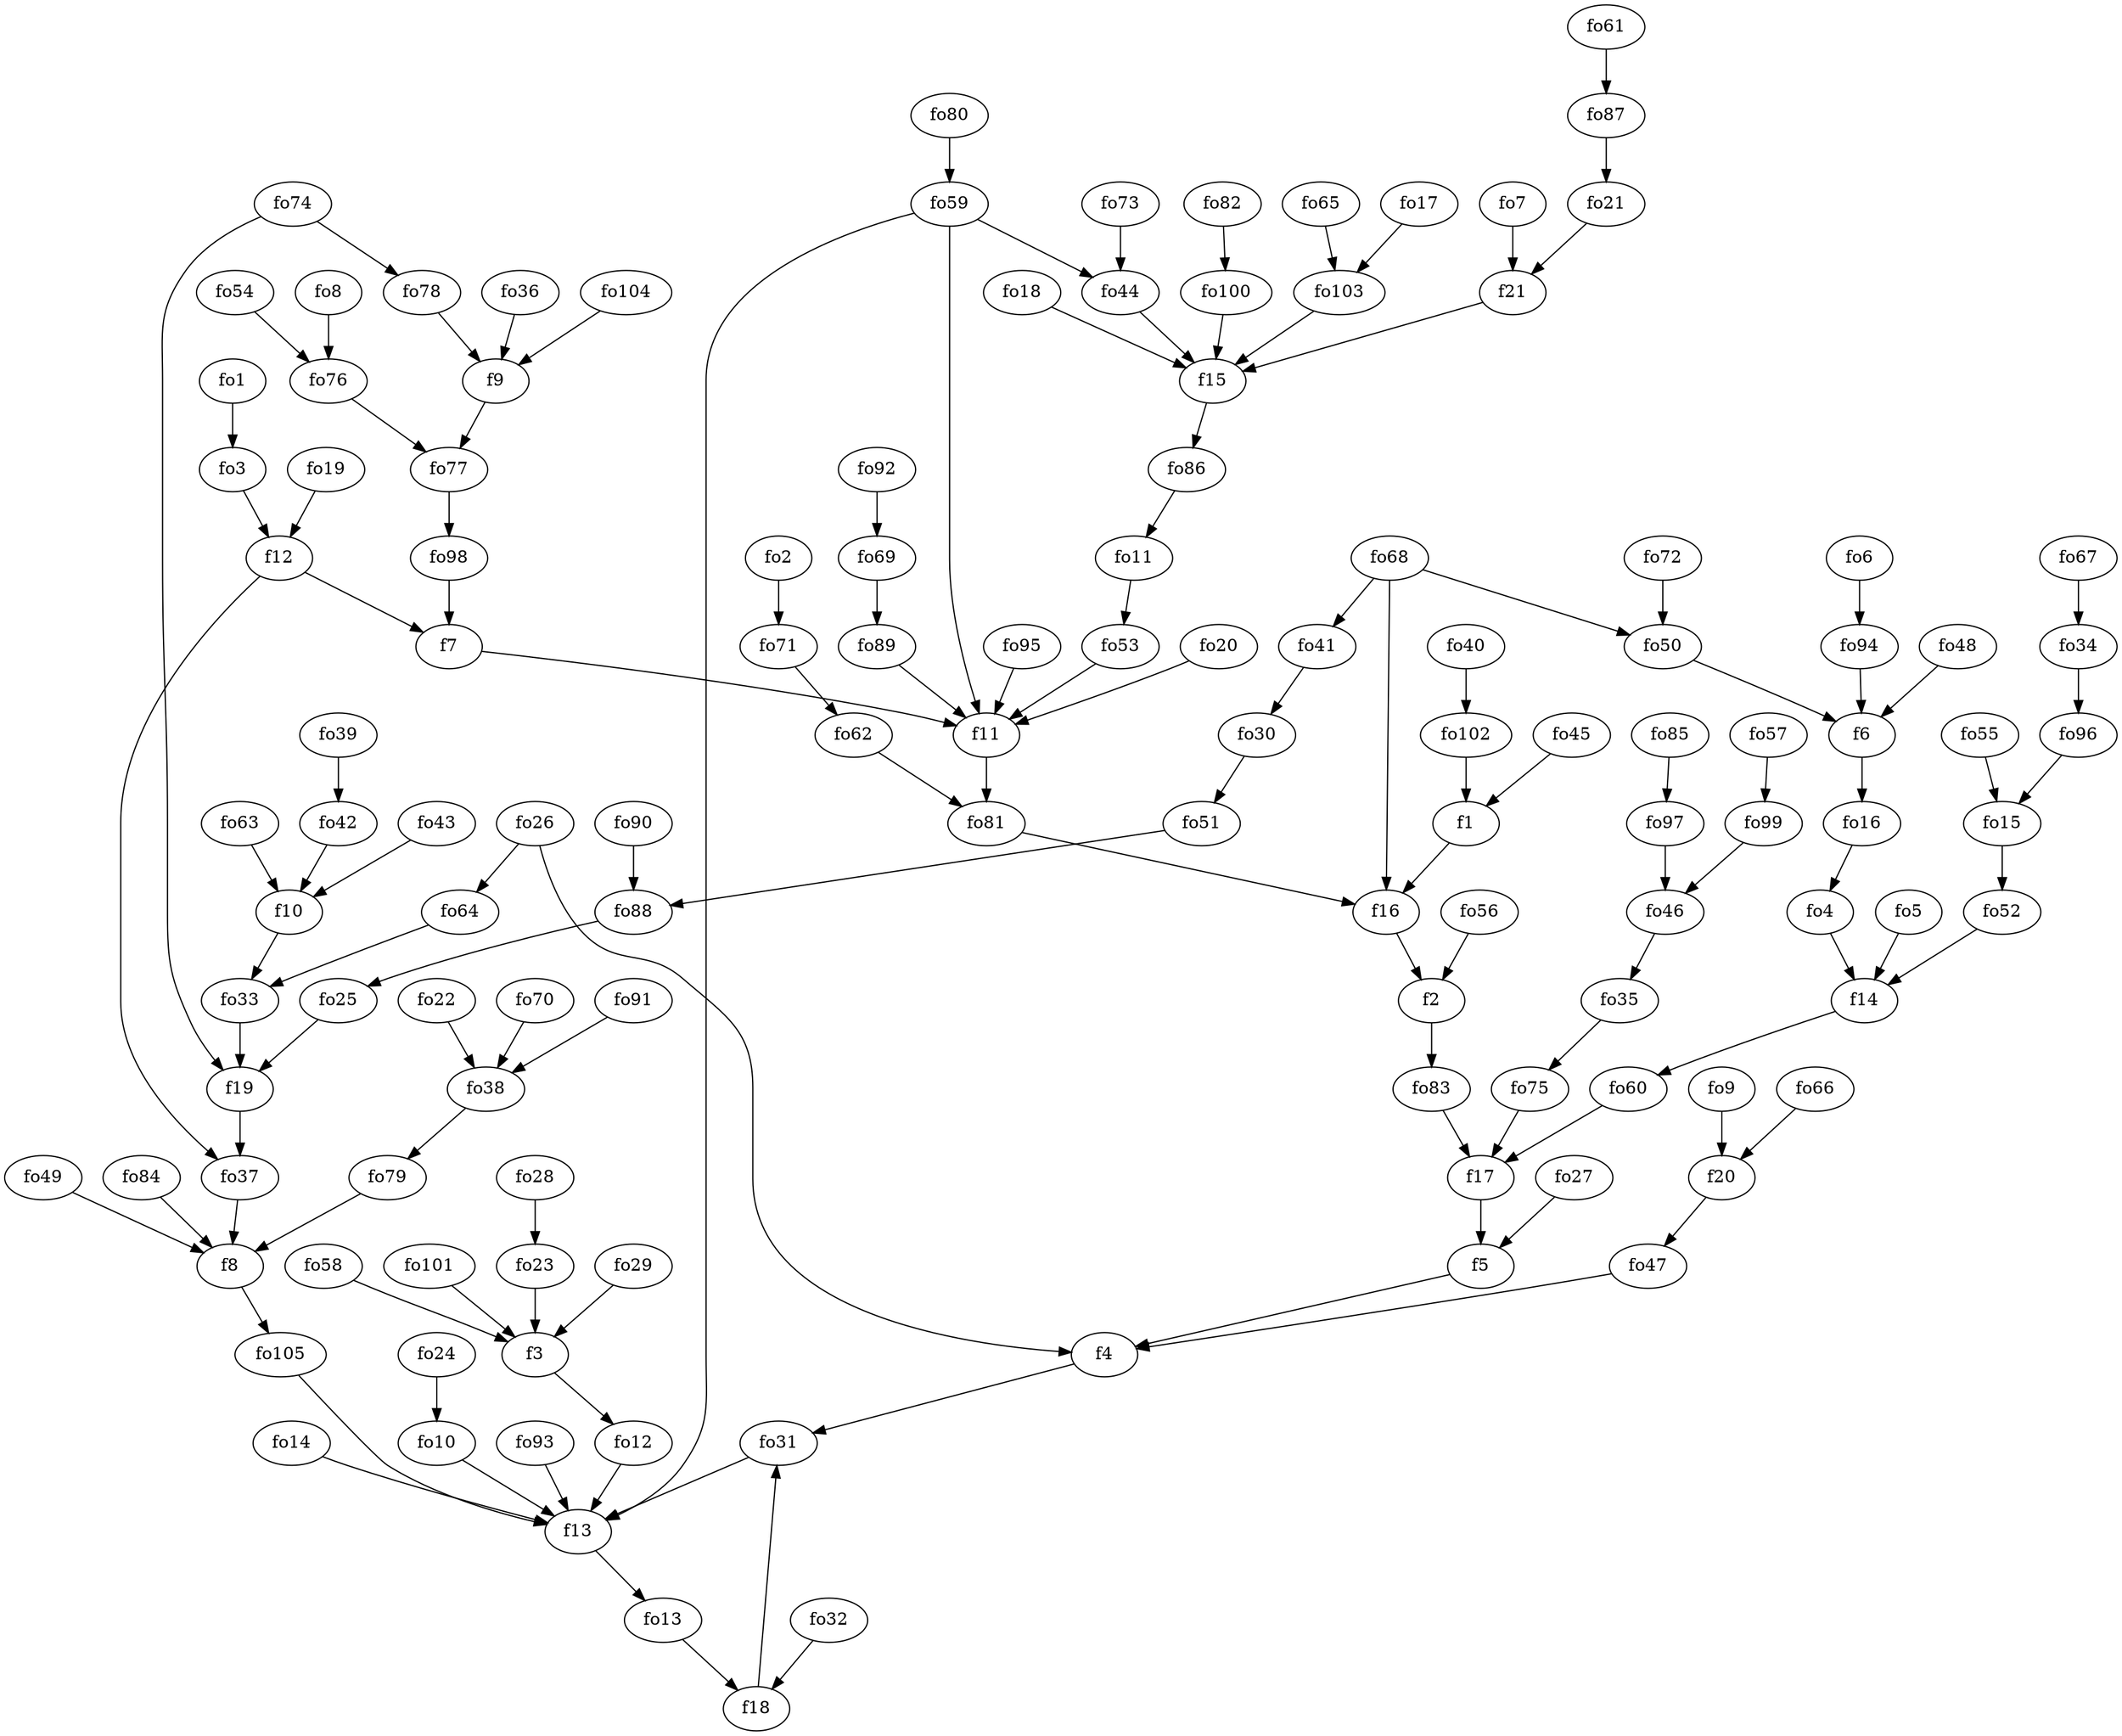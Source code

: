 strict digraph  {
f1;
f2;
f3;
f4;
f5;
f6;
f7;
f8;
f9;
f10;
f11;
f12;
f13;
f14;
f15;
f16;
f17;
f18;
f19;
f20;
f21;
fo1;
fo2;
fo3;
fo4;
fo5;
fo6;
fo7;
fo8;
fo9;
fo10;
fo11;
fo12;
fo13;
fo14;
fo15;
fo16;
fo17;
fo18;
fo19;
fo20;
fo21;
fo22;
fo23;
fo24;
fo25;
fo26;
fo27;
fo28;
fo29;
fo30;
fo31;
fo32;
fo33;
fo34;
fo35;
fo36;
fo37;
fo38;
fo39;
fo40;
fo41;
fo42;
fo43;
fo44;
fo45;
fo46;
fo47;
fo48;
fo49;
fo50;
fo51;
fo52;
fo53;
fo54;
fo55;
fo56;
fo57;
fo58;
fo59;
fo60;
fo61;
fo62;
fo63;
fo64;
fo65;
fo66;
fo67;
fo68;
fo69;
fo70;
fo71;
fo72;
fo73;
fo74;
fo75;
fo76;
fo77;
fo78;
fo79;
fo80;
fo81;
fo82;
fo83;
fo84;
fo85;
fo86;
fo87;
fo88;
fo89;
fo90;
fo91;
fo92;
fo93;
fo94;
fo95;
fo96;
fo97;
fo98;
fo99;
fo100;
fo101;
fo102;
fo103;
fo104;
fo105;
f1 -> f16  [weight=2];
f2 -> fo83  [weight=2];
f3 -> fo12  [weight=2];
f4 -> fo31  [weight=2];
f5 -> f4  [weight=2];
f6 -> fo16  [weight=2];
f7 -> f11  [weight=2];
f8 -> fo105  [weight=2];
f9 -> fo77  [weight=2];
f10 -> fo33  [weight=2];
f11 -> fo81  [weight=2];
f12 -> f7  [weight=2];
f12 -> fo37  [weight=2];
f13 -> fo13  [weight=2];
f14 -> fo60  [weight=2];
f15 -> fo86  [weight=2];
f16 -> f2  [weight=2];
f17 -> f5  [weight=2];
f18 -> fo31  [weight=2];
f19 -> fo37  [weight=2];
f20 -> fo47  [weight=2];
f21 -> f15  [weight=2];
fo1 -> fo3  [weight=2];
fo2 -> fo71  [weight=2];
fo3 -> f12  [weight=2];
fo4 -> f14  [weight=2];
fo5 -> f14  [weight=2];
fo6 -> fo94  [weight=2];
fo7 -> f21  [weight=2];
fo8 -> fo76  [weight=2];
fo9 -> f20  [weight=2];
fo10 -> f13  [weight=2];
fo11 -> fo53  [weight=2];
fo12 -> f13  [weight=2];
fo13 -> f18  [weight=2];
fo14 -> f13  [weight=2];
fo15 -> fo52  [weight=2];
fo16 -> fo4  [weight=2];
fo17 -> fo103  [weight=2];
fo18 -> f15  [weight=2];
fo19 -> f12  [weight=2];
fo20 -> f11  [weight=2];
fo21 -> f21  [weight=2];
fo22 -> fo38  [weight=2];
fo23 -> f3  [weight=2];
fo24 -> fo10  [weight=2];
fo25 -> f19  [weight=2];
fo26 -> fo64  [weight=2];
fo26 -> f4  [weight=2];
fo27 -> f5  [weight=2];
fo28 -> fo23  [weight=2];
fo29 -> f3  [weight=2];
fo30 -> fo51  [weight=2];
fo31 -> f13  [weight=2];
fo32 -> f18  [weight=2];
fo33 -> f19  [weight=2];
fo34 -> fo96  [weight=2];
fo35 -> fo75  [weight=2];
fo36 -> f9  [weight=2];
fo37 -> f8  [weight=2];
fo38 -> fo79  [weight=2];
fo39 -> fo42  [weight=2];
fo40 -> fo102  [weight=2];
fo41 -> fo30  [weight=2];
fo42 -> f10  [weight=2];
fo43 -> f10  [weight=2];
fo44 -> f15  [weight=2];
fo45 -> f1  [weight=2];
fo46 -> fo35  [weight=2];
fo47 -> f4  [weight=2];
fo48 -> f6  [weight=2];
fo49 -> f8  [weight=2];
fo50 -> f6  [weight=2];
fo51 -> fo88  [weight=2];
fo52 -> f14  [weight=2];
fo53 -> f11  [weight=2];
fo54 -> fo76  [weight=2];
fo55 -> fo15  [weight=2];
fo56 -> f2  [weight=2];
fo57 -> fo99  [weight=2];
fo58 -> f3  [weight=2];
fo59 -> f11  [weight=2];
fo59 -> f13  [weight=2];
fo59 -> fo44  [weight=2];
fo60 -> f17  [weight=2];
fo61 -> fo87  [weight=2];
fo62 -> fo81  [weight=2];
fo63 -> f10  [weight=2];
fo64 -> fo33  [weight=2];
fo65 -> fo103  [weight=2];
fo66 -> f20  [weight=2];
fo67 -> fo34  [weight=2];
fo68 -> fo41  [weight=2];
fo68 -> f16  [weight=2];
fo68 -> fo50  [weight=2];
fo69 -> fo89  [weight=2];
fo70 -> fo38  [weight=2];
fo71 -> fo62  [weight=2];
fo72 -> fo50  [weight=2];
fo73 -> fo44  [weight=2];
fo74 -> fo78  [weight=2];
fo74 -> f19  [weight=2];
fo75 -> f17  [weight=2];
fo76 -> fo77  [weight=2];
fo77 -> fo98  [weight=2];
fo78 -> f9  [weight=2];
fo79 -> f8  [weight=2];
fo80 -> fo59  [weight=2];
fo81 -> f16  [weight=2];
fo82 -> fo100  [weight=2];
fo83 -> f17  [weight=2];
fo84 -> f8  [weight=2];
fo85 -> fo97  [weight=2];
fo86 -> fo11  [weight=2];
fo87 -> fo21  [weight=2];
fo88 -> fo25  [weight=2];
fo89 -> f11  [weight=2];
fo90 -> fo88  [weight=2];
fo91 -> fo38  [weight=2];
fo92 -> fo69  [weight=2];
fo93 -> f13  [weight=2];
fo94 -> f6  [weight=2];
fo95 -> f11  [weight=2];
fo96 -> fo15  [weight=2];
fo97 -> fo46  [weight=2];
fo98 -> f7  [weight=2];
fo99 -> fo46  [weight=2];
fo100 -> f15  [weight=2];
fo101 -> f3  [weight=2];
fo102 -> f1  [weight=2];
fo103 -> f15  [weight=2];
fo104 -> f9  [weight=2];
fo105 -> f13  [weight=2];
}
